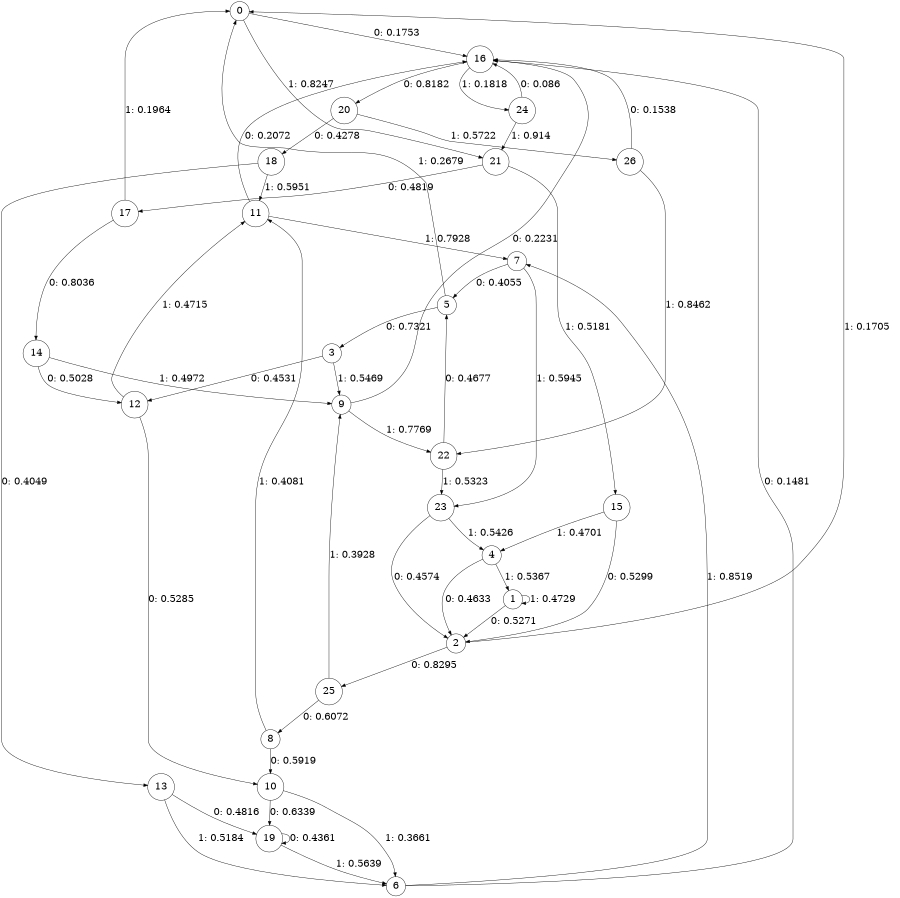 digraph "ch34faceL6" {
size = "6,8.5";
ratio = "fill";
node [shape = circle];
node [fontsize = 24];
edge [fontsize = 24];
0 -> 16 [label = "0: 0.1753   "];
0 -> 21 [label = "1: 0.8247   "];
1 -> 2 [label = "0: 0.5271   "];
1 -> 1 [label = "1: 0.4729   "];
2 -> 25 [label = "0: 0.8295   "];
2 -> 0 [label = "1: 0.1705   "];
3 -> 12 [label = "0: 0.4531   "];
3 -> 9 [label = "1: 0.5469   "];
4 -> 2 [label = "0: 0.4633   "];
4 -> 1 [label = "1: 0.5367   "];
5 -> 3 [label = "0: 0.7321   "];
5 -> 0 [label = "1: 0.2679   "];
6 -> 16 [label = "0: 0.1481   "];
6 -> 7 [label = "1: 0.8519   "];
7 -> 5 [label = "0: 0.4055   "];
7 -> 23 [label = "1: 0.5945   "];
8 -> 10 [label = "0: 0.5919   "];
8 -> 11 [label = "1: 0.4081   "];
9 -> 16 [label = "0: 0.2231   "];
9 -> 22 [label = "1: 0.7769   "];
10 -> 19 [label = "0: 0.6339   "];
10 -> 6 [label = "1: 0.3661   "];
11 -> 16 [label = "0: 0.2072   "];
11 -> 7 [label = "1: 0.7928   "];
12 -> 10 [label = "0: 0.5285   "];
12 -> 11 [label = "1: 0.4715   "];
13 -> 19 [label = "0: 0.4816   "];
13 -> 6 [label = "1: 0.5184   "];
14 -> 12 [label = "0: 0.5028   "];
14 -> 9 [label = "1: 0.4972   "];
15 -> 2 [label = "0: 0.5299   "];
15 -> 4 [label = "1: 0.4701   "];
16 -> 20 [label = "0: 0.8182   "];
16 -> 24 [label = "1: 0.1818   "];
17 -> 14 [label = "0: 0.8036   "];
17 -> 0 [label = "1: 0.1964   "];
18 -> 13 [label = "0: 0.4049   "];
18 -> 11 [label = "1: 0.5951   "];
19 -> 19 [label = "0: 0.4361   "];
19 -> 6 [label = "1: 0.5639   "];
20 -> 18 [label = "0: 0.4278   "];
20 -> 26 [label = "1: 0.5722   "];
21 -> 17 [label = "0: 0.4819   "];
21 -> 15 [label = "1: 0.5181   "];
22 -> 5 [label = "0: 0.4677   "];
22 -> 23 [label = "1: 0.5323   "];
23 -> 2 [label = "0: 0.4574   "];
23 -> 4 [label = "1: 0.5426   "];
24 -> 16 [label = "0: 0.086    "];
24 -> 21 [label = "1: 0.914    "];
25 -> 8 [label = "0: 0.6072   "];
25 -> 9 [label = "1: 0.3928   "];
26 -> 16 [label = "0: 0.1538   "];
26 -> 22 [label = "1: 0.8462   "];
}